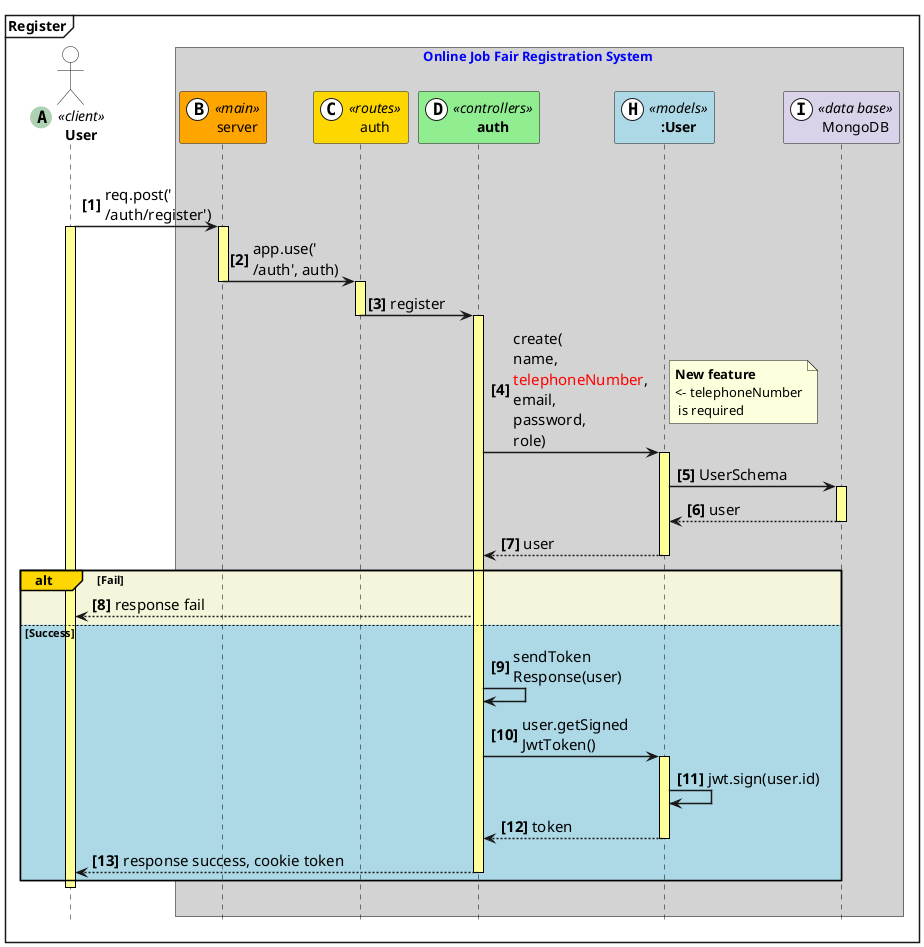 
@startuml

hide footbox
skinparam sequenceArrowThickness 1.5
skinparam fontsize 50
autonumber 1 "<b>[###]"
skinparam component {
skinparam defaultFontSize 16
'FontSize 13
'BackgroundColor<<Apache>> Red
'BorderColor<<Apache>> #FF6655
'FontName Courier
'BorderColor black
'BackgroundColor gold
'ArrowFontName Impact
ArrowFontSize 15
'ArrowColor #FF6655
'ArrowFontColor #777777
}
'skinparam backgroundColor #EEEBDC
Mainframe <b>Register</b>

actor "<b>User" as user <<(A,#ADD1B2)client>>#White
Box Online Job Fair Registration System #lightgrey
participant "server" as server <<(B,#FFFFFF)main>>#Orange
participant "auth" as rauth <<(C,#FFFFFF)routes>>#Gold
'participant "bookings" as rbookings <<(C,#FFFFFF)routes>>#Gold
'participant "companies" as rcompanies <<(C,#FFFFFF)routes>>#Gold
participant "<b>auth" as controllers_auth <<(D,#FFFFFF)controllers>>#LightGreen
'participant "<b>bookings" as controllers_bookings <<(D,#FFFFFF)controllers>>#LightGreen
'participant "<b>companies" as controllers_companies <<(F,#FFFFFF)controllers>>#LightGreen
' participant "auth" as middleware_auth <<(E,#FFFFFF)middleware>>#Pink
'participant "<b>:Company" as models_Company <<(F,#FFFFFF)models>>#LightBlue
'participant "<b>:Booking" as models_Booking <<(G,#FFFFFF)models>>#LightBlue
participant "<b>:User" as models_User <<(H,#FFFFFF)models>>#LightBlue
participant "MongoDB" as mongo <<(I,#FFFFFF)data base>>#d9d2e9
end box

|||
user->server: req.post('\n/auth/register')
Activate user
Activate server
'Route'
server->rauth: app.use('\n/auth', auth)
DeActivate server
Activate rauth
'Controller bookings'
rauth->controllers_auth: register
DeActivate rauth
Activate controllers_auth
' controllers_auth->models_User: create(\nname,\n<b><color #Red>telephoneNumber</color>,\nemail,\npassword,\nrole)
controllers_auth->models_User: create(\nname,\n<color #Red>telephoneNumber</color>,\nemail,\npassword,\nrole)
note right: <b>New feature\n<- telephoneNumber\n is required
Activate models_User
models_User->mongo: UserSchema
Activate mongo
mongo-->models_User: user
DeActivate mongo
models_User-->controllers_auth: user
DeActivate models_User
Alt#Gold #Beige Fail
controllers_auth-->user: response fail
Else #LightBlue Success
controllers_auth->controllers_auth: sendToken\nResponse(user)
controllers_auth->models_User: user.getSigned\nJwtToken()
Activate models_User
models_User->models_User: jwt.sign(user.id)
models_User-->controllers_auth: token
DeActivate models_User
controllers_auth-->user: response success, cookie token
DeActivate controllers_auth
DeActivate server
End Alt
DeActivate user
|||


skinparam sequence {
'Box ==============================
BoxBorderColor Black
BoxFontColor Blue
BoxFontSize 16
'LifeLine + Arrow ==============================
'ArrowColor DeepSkyBlue
LifeLineBorderColor Black
LifeLineBackgroundColor #FFFF99
'Participant ==============================
ParticipantBorderColor Black
'ParticipantBackgroundColor DodgerBlue
StereoTypeFontSize 14
ParticipantFontSize 16
ParticipantFontColor #0c0c0c
'ParticipantFontName Impact
'Actor ==============================
ActorBorderColor Black
ActorBackgroundColor White
ActorFontSize 16
ActorFontColor Black
'ActorFontName Aapex
' ===================================
}

@enduml